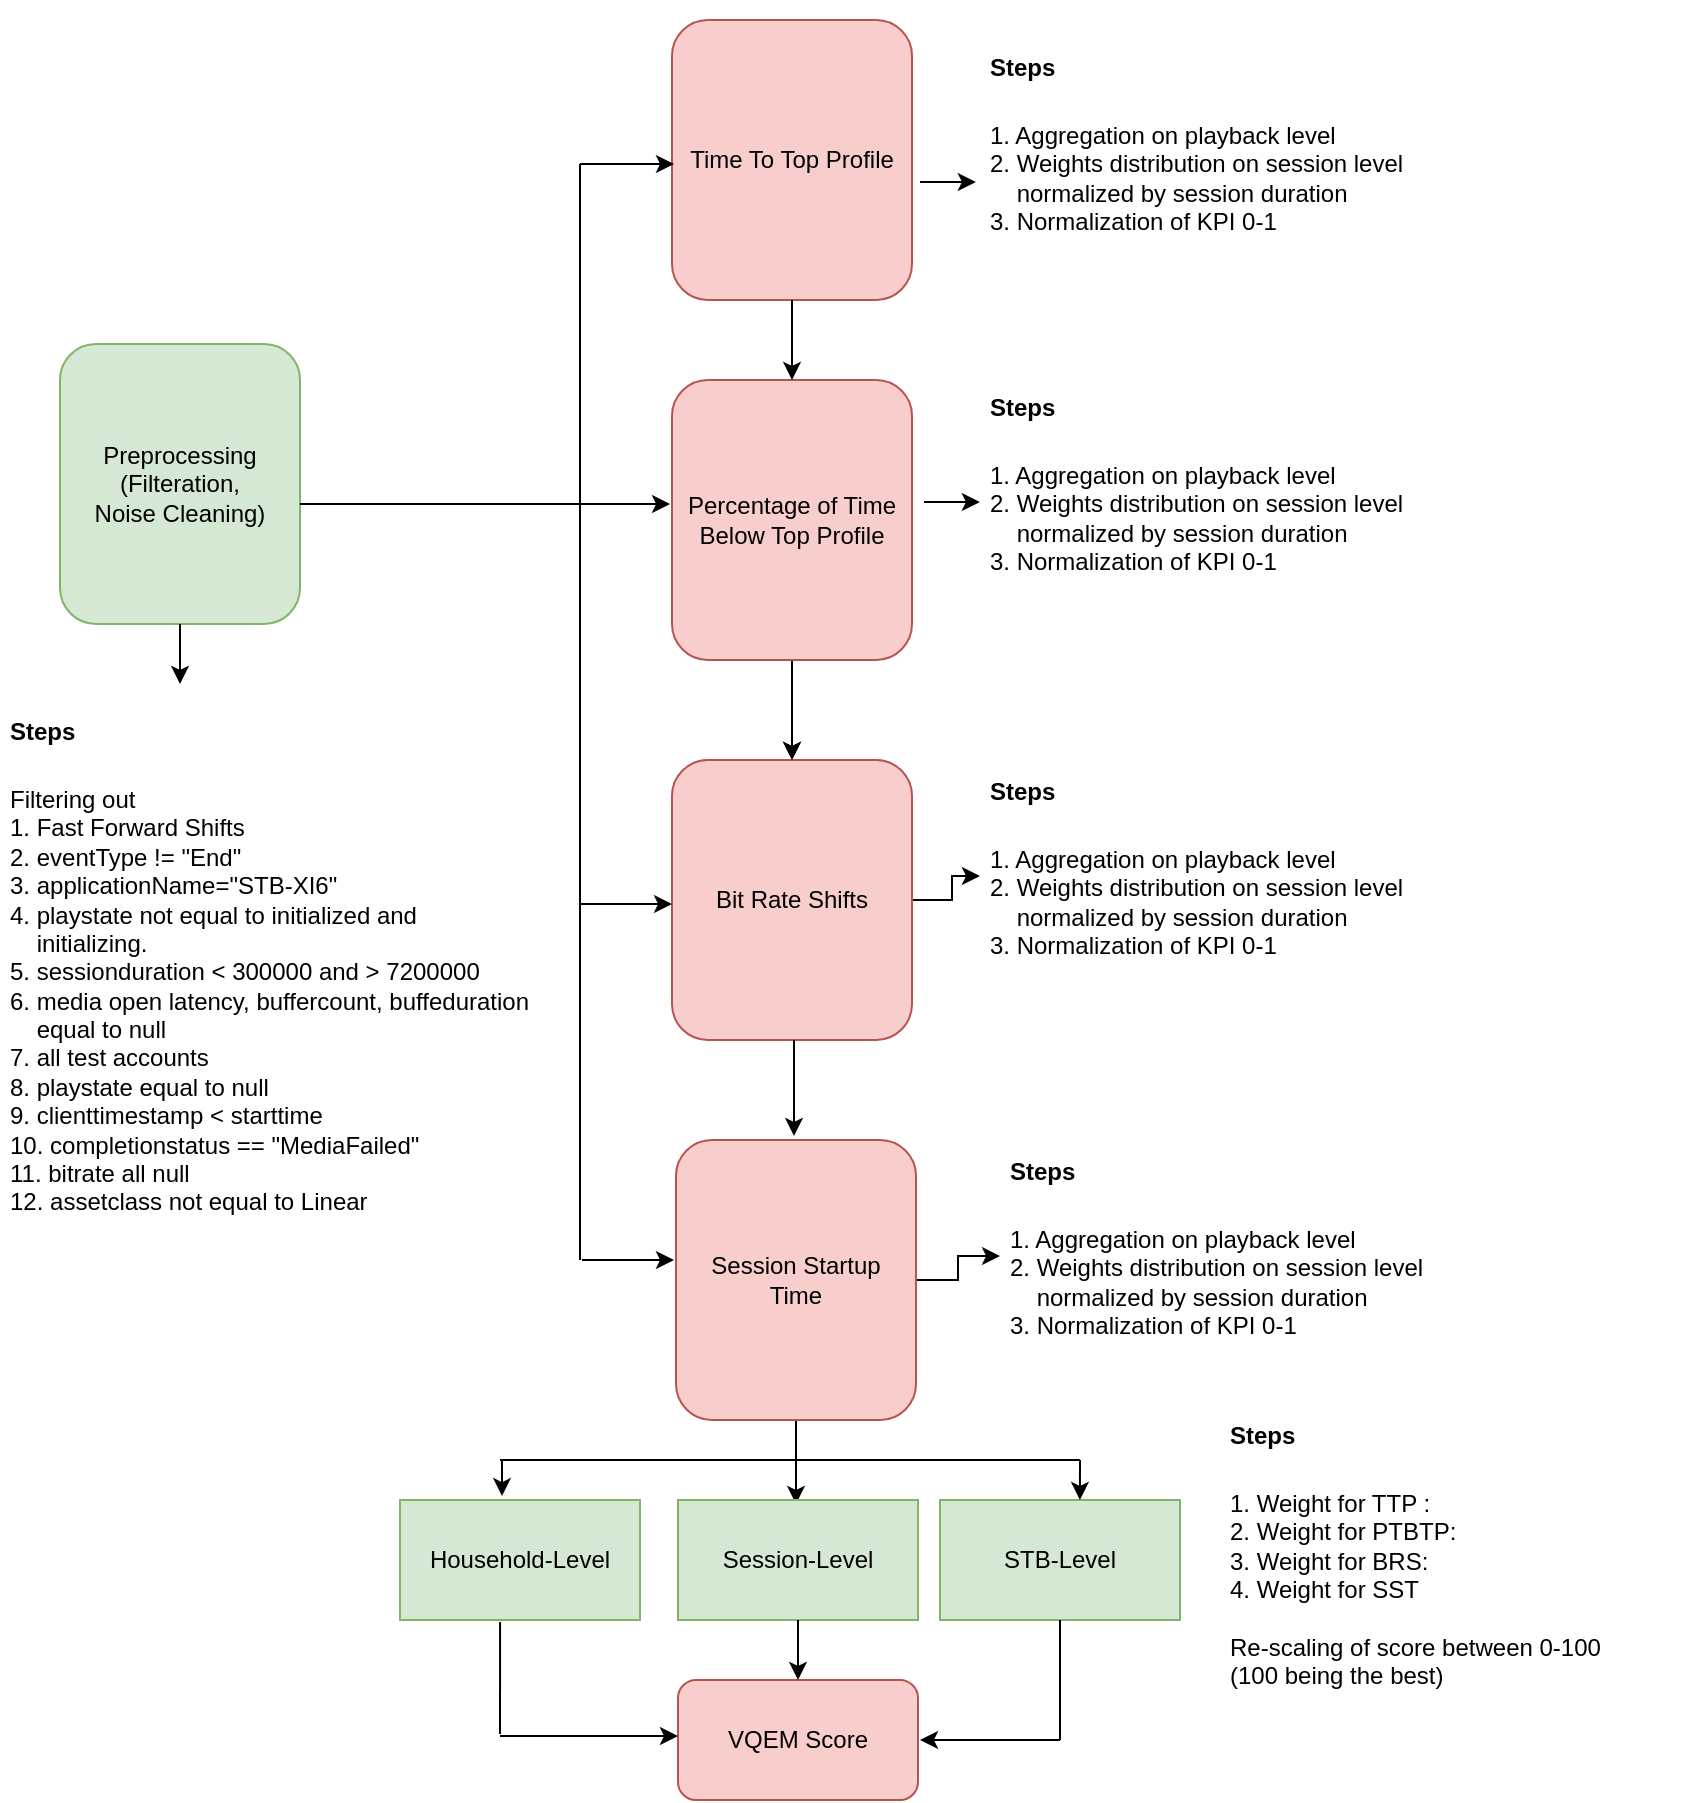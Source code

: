 <mxfile version="15.3.7" type="device"><diagram id="ibdEGQ4qAdHiPaAoRTNH" name="Page-1"><mxGraphModel dx="1186" dy="640" grid="1" gridSize="10" guides="1" tooltips="1" connect="1" arrows="1" fold="1" page="1" pageScale="1" pageWidth="850" pageHeight="1100" math="0" shadow="0"><root><mxCell id="0"/><mxCell id="1" parent="0"/><mxCell id="ZIlKBakY__LzXmL3yLlI-2" value="Preprocessing&lt;br&gt;(Filteration,&lt;br&gt;Noise Cleaning)" style="rounded=1;whiteSpace=wrap;html=1;fillColor=#d5e8d4;strokeColor=#82b366;" parent="1" vertex="1"><mxGeometry x="60" y="222" width="120" height="140" as="geometry"/></mxCell><mxCell id="ZIlKBakY__LzXmL3yLlI-3" value="Time To Top Profile" style="rounded=1;whiteSpace=wrap;html=1;fillColor=#f8cecc;strokeColor=#b85450;" parent="1" vertex="1"><mxGeometry x="366" y="60" width="120" height="140" as="geometry"/></mxCell><mxCell id="ZIlKBakY__LzXmL3yLlI-24" value="" style="edgeStyle=orthogonalEdgeStyle;rounded=0;orthogonalLoop=1;jettySize=auto;html=1;" parent="1" source="ZIlKBakY__LzXmL3yLlI-4" target="ZIlKBakY__LzXmL3yLlI-5" edge="1"><mxGeometry relative="1" as="geometry"/></mxCell><mxCell id="ZIlKBakY__LzXmL3yLlI-4" value="Percentage of Time Below Top Profile" style="rounded=1;whiteSpace=wrap;html=1;fillColor=#f8cecc;strokeColor=#b85450;" parent="1" vertex="1"><mxGeometry x="366" y="240" width="120" height="140" as="geometry"/></mxCell><mxCell id="ZIlKBakY__LzXmL3yLlI-33" value="" style="edgeStyle=orthogonalEdgeStyle;rounded=0;orthogonalLoop=1;jettySize=auto;html=1;" parent="1" source="ZIlKBakY__LzXmL3yLlI-5" target="ZIlKBakY__LzXmL3yLlI-16" edge="1"><mxGeometry relative="1" as="geometry"/></mxCell><mxCell id="ZIlKBakY__LzXmL3yLlI-5" value="Bit Rate Shifts" style="rounded=1;whiteSpace=wrap;html=1;fillColor=#f8cecc;strokeColor=#b85450;" parent="1" vertex="1"><mxGeometry x="366" y="430" width="120" height="140" as="geometry"/></mxCell><mxCell id="ZIlKBakY__LzXmL3yLlI-7" value="" style="endArrow=none;html=1;exitX=1;exitY=0.571;exitDx=0;exitDy=0;exitPerimeter=0;" parent="1" source="ZIlKBakY__LzXmL3yLlI-2" edge="1"><mxGeometry width="50" height="50" relative="1" as="geometry"><mxPoint x="400" y="402" as="sourcePoint"/><mxPoint x="320" y="302" as="targetPoint"/></mxGeometry></mxCell><mxCell id="ZIlKBakY__LzXmL3yLlI-9" value="" style="endArrow=none;html=1;" parent="1" edge="1"><mxGeometry width="50" height="50" relative="1" as="geometry"><mxPoint x="320" y="680" as="sourcePoint"/><mxPoint x="320" y="132" as="targetPoint"/></mxGeometry></mxCell><mxCell id="ZIlKBakY__LzXmL3yLlI-10" value="" style="endArrow=classic;html=1;" parent="1" edge="1"><mxGeometry width="50" height="50" relative="1" as="geometry"><mxPoint x="320" y="132" as="sourcePoint"/><mxPoint x="367" y="132" as="targetPoint"/></mxGeometry></mxCell><mxCell id="ZIlKBakY__LzXmL3yLlI-11" value="" style="endArrow=classic;html=1;entryX=-0.008;entryY=0.443;entryDx=0;entryDy=0;entryPerimeter=0;" parent="1" target="ZIlKBakY__LzXmL3yLlI-4" edge="1"><mxGeometry width="50" height="50" relative="1" as="geometry"><mxPoint x="320" y="302" as="sourcePoint"/><mxPoint x="360" y="302" as="targetPoint"/></mxGeometry></mxCell><mxCell id="ZIlKBakY__LzXmL3yLlI-12" value="" style="endArrow=classic;html=1;" parent="1" edge="1"><mxGeometry width="50" height="50" relative="1" as="geometry"><mxPoint x="320" y="502" as="sourcePoint"/><mxPoint x="366" y="502" as="targetPoint"/></mxGeometry></mxCell><mxCell id="ZIlKBakY__LzXmL3yLlI-13" value="&lt;h1&gt;&lt;font style=&quot;font-size: 12px&quot;&gt;Steps&lt;/font&gt;&lt;/h1&gt;&lt;div&gt;&lt;font style=&quot;font-size: 12px&quot;&gt;1. Aggregation on playback level&lt;/font&gt;&lt;/div&gt;&lt;div&gt;&lt;font style=&quot;font-size: 12px&quot;&gt;2. Weights distribution on session level&lt;/font&gt;&lt;/div&gt;&lt;div&gt;&lt;font style=&quot;font-size: 12px&quot;&gt;&amp;nbsp; &amp;nbsp; normalized by session duration&lt;/font&gt;&lt;/div&gt;&lt;div&gt;&lt;font style=&quot;font-size: 12px&quot;&gt;3. Normalization of KPI 0-1&lt;/font&gt;&lt;/div&gt;&lt;div&gt;&lt;font style=&quot;font-size: 12px&quot;&gt;&lt;br&gt;&lt;/font&gt;&lt;/div&gt;" style="text;html=1;strokeColor=none;fillColor=none;spacing=5;spacingTop=-20;whiteSpace=wrap;overflow=hidden;rounded=0;" parent="1" vertex="1"><mxGeometry x="520" y="60" width="230" height="132" as="geometry"/></mxCell><mxCell id="ZIlKBakY__LzXmL3yLlI-14" value="" style="endArrow=classic;html=1;entryX=-0.009;entryY=0.614;entryDx=0;entryDy=0;entryPerimeter=0;" parent="1" target="ZIlKBakY__LzXmL3yLlI-13" edge="1"><mxGeometry width="50" height="50" relative="1" as="geometry"><mxPoint x="490" y="141" as="sourcePoint"/><mxPoint x="450" y="352" as="targetPoint"/></mxGeometry></mxCell><mxCell id="ZIlKBakY__LzXmL3yLlI-15" value="&lt;h1&gt;&lt;font style=&quot;font-size: 12px&quot;&gt;Steps&lt;/font&gt;&lt;/h1&gt;&lt;div&gt;&lt;font style=&quot;font-size: 12px&quot;&gt;1. Aggregation on playback level&lt;/font&gt;&lt;/div&gt;&lt;div&gt;&lt;font style=&quot;font-size: 12px&quot;&gt;2. Weights distribution on session level&amp;nbsp;&amp;nbsp;&lt;/font&gt;&lt;/div&gt;&lt;div&gt;&lt;span&gt;&amp;nbsp; &amp;nbsp; normalized by session duration&lt;/span&gt;&lt;br&gt;&lt;/div&gt;&lt;div&gt;&lt;span&gt;3. Normalization of KPI 0-1&lt;/span&gt;&lt;/div&gt;&lt;div&gt;&lt;font style=&quot;font-size: 12px&quot;&gt;&lt;br&gt;&lt;/font&gt;&lt;/div&gt;" style="text;html=1;strokeColor=none;fillColor=none;spacing=5;spacingTop=-20;whiteSpace=wrap;overflow=hidden;rounded=0;" parent="1" vertex="1"><mxGeometry x="520" y="230" width="230" height="132" as="geometry"/></mxCell><mxCell id="ZIlKBakY__LzXmL3yLlI-16" value="&lt;h1&gt;&lt;font style=&quot;font-size: 12px&quot;&gt;Steps&lt;/font&gt;&lt;/h1&gt;&lt;div&gt;&lt;font style=&quot;font-size: 12px&quot;&gt;1. Aggregation on playback level&lt;/font&gt;&lt;/div&gt;&lt;div&gt;&lt;font style=&quot;font-size: 12px&quot;&gt;2. Weights distribution on session level&amp;nbsp;&amp;nbsp;&lt;/font&gt;&lt;/div&gt;&lt;div&gt;&lt;span&gt;&amp;nbsp; &amp;nbsp; normalized by session duration&lt;/span&gt;&lt;br&gt;&lt;/div&gt;&lt;div&gt;&lt;span&gt;3. Normalization of KPI 0-1&lt;/span&gt;&lt;/div&gt;&lt;div&gt;&lt;font style=&quot;font-size: 12px&quot;&gt;&lt;br&gt;&lt;/font&gt;&lt;/div&gt;" style="text;html=1;strokeColor=none;fillColor=none;spacing=5;spacingTop=-20;whiteSpace=wrap;overflow=hidden;rounded=0;" parent="1" vertex="1"><mxGeometry x="520" y="422" width="230" height="132" as="geometry"/></mxCell><mxCell id="ZIlKBakY__LzXmL3yLlI-17" value="" style="endArrow=classic;html=1;entryX=-0.009;entryY=0.614;entryDx=0;entryDy=0;entryPerimeter=0;" parent="1" edge="1"><mxGeometry width="50" height="50" relative="1" as="geometry"><mxPoint x="492" y="301" as="sourcePoint"/><mxPoint x="519.93" y="301.048" as="targetPoint"/></mxGeometry></mxCell><mxCell id="ZIlKBakY__LzXmL3yLlI-18" value="" style="endArrow=classic;html=1;" parent="1" source="ZIlKBakY__LzXmL3yLlI-3" target="ZIlKBakY__LzXmL3yLlI-4" edge="1"><mxGeometry width="50" height="50" relative="1" as="geometry"><mxPoint x="400" y="402" as="sourcePoint"/><mxPoint x="450" y="352" as="targetPoint"/></mxGeometry></mxCell><mxCell id="ZIlKBakY__LzXmL3yLlI-22" value="" style="endArrow=classic;html=1;entryX=0.5;entryY=0;entryDx=0;entryDy=0;" parent="1" target="ZIlKBakY__LzXmL3yLlI-5" edge="1"><mxGeometry width="50" height="50" relative="1" as="geometry"><mxPoint x="426" y="382" as="sourcePoint"/><mxPoint x="450" y="352" as="targetPoint"/></mxGeometry></mxCell><mxCell id="ZIlKBakY__LzXmL3yLlI-25" value="" style="endArrow=classic;html=1;entryX=0.5;entryY=0;entryDx=0;entryDy=0;" parent="1" edge="1"><mxGeometry width="50" height="50" relative="1" as="geometry"><mxPoint x="427" y="570" as="sourcePoint"/><mxPoint x="427" y="618" as="targetPoint"/></mxGeometry></mxCell><mxCell id="ZIlKBakY__LzXmL3yLlI-28" value="&lt;h1&gt;&lt;font style=&quot;font-size: 12px&quot;&gt;Steps&lt;/font&gt;&lt;/h1&gt;&lt;div&gt;1. Weight for TTP :&amp;nbsp;&lt;/div&gt;&lt;div&gt;2. Weight for PTBTP:&amp;nbsp;&lt;/div&gt;&lt;div&gt;3. Weight for BRS:&amp;nbsp;&lt;/div&gt;&lt;div&gt;4. Weight for SST&lt;/div&gt;&lt;div&gt;&lt;br&gt;&lt;/div&gt;&lt;div&gt;Re-scaling of score between 0-100&lt;/div&gt;&lt;div&gt;(100 being the best)&lt;/div&gt;" style="text;html=1;strokeColor=none;fillColor=none;spacing=5;spacingTop=-20;whiteSpace=wrap;overflow=hidden;rounded=0;" parent="1" vertex="1"><mxGeometry x="640" y="744" width="230" height="151" as="geometry"/></mxCell><mxCell id="ZIlKBakY__LzXmL3yLlI-29" value="&lt;h1&gt;&lt;font style=&quot;font-size: 12px&quot;&gt;Steps&lt;/font&gt;&lt;/h1&gt;&lt;div&gt;Filtering out&lt;/div&gt;&lt;div&gt;1. Fast Forward Shifts&lt;/div&gt;&lt;div&gt;2. eventType != &quot;End&quot;&lt;/div&gt;&lt;div&gt;3. applicationName=&quot;STB-XI6&quot;&lt;/div&gt;&lt;div&gt;4. playstate not equal to initialized and&amp;nbsp; &amp;nbsp;&lt;/div&gt;&lt;div&gt;&lt;span&gt;&amp;nbsp; &amp;nbsp; initializing.&lt;/span&gt;&lt;br&gt;&lt;/div&gt;&lt;div&gt;&lt;span&gt;5. sessionduration &amp;lt; 300000 and &amp;gt; 7200000&lt;/span&gt;&lt;/div&gt;&lt;div&gt;&lt;span&gt;6. media open latency, buffercount, buffeduration&amp;nbsp;&lt;/span&gt;&lt;/div&gt;&lt;div&gt;&lt;span&gt;&amp;nbsp; &amp;nbsp; equal to null&lt;/span&gt;&lt;br&gt;&lt;/div&gt;&lt;div&gt;&lt;span&gt;7. all test accounts&lt;/span&gt;&lt;/div&gt;&lt;div&gt;&lt;span&gt;8. playstate equal to null&lt;/span&gt;&lt;/div&gt;&lt;div&gt;&lt;span&gt;9. clienttimestamp &amp;lt; starttime&lt;/span&gt;&lt;/div&gt;&lt;div&gt;&lt;span&gt;10. completionstatus == &quot;MediaFailed&quot;&lt;/span&gt;&lt;/div&gt;&lt;div&gt;&lt;span&gt;11. bitrate all null&lt;/span&gt;&lt;/div&gt;&lt;div&gt;&lt;span&gt;12. assetclass not equal to Linear&lt;/span&gt;&lt;/div&gt;&lt;div&gt;&lt;br&gt;&lt;/div&gt;&lt;div&gt;&lt;span&gt;&lt;br&gt;&lt;/span&gt;&lt;/div&gt;&lt;div&gt;&lt;font style=&quot;font-size: 12px&quot;&gt;&lt;br&gt;&lt;/font&gt;&lt;/div&gt;" style="text;html=1;strokeColor=none;fillColor=none;spacing=5;spacingTop=-20;whiteSpace=wrap;overflow=hidden;rounded=0;" parent="1" vertex="1"><mxGeometry x="30" y="392" width="280" height="300" as="geometry"/></mxCell><mxCell id="ZIlKBakY__LzXmL3yLlI-30" value="" style="endArrow=classic;html=1;exitX=0.5;exitY=1;exitDx=0;exitDy=0;" parent="1" source="ZIlKBakY__LzXmL3yLlI-2" edge="1"><mxGeometry width="50" height="50" relative="1" as="geometry"><mxPoint x="400" y="432" as="sourcePoint"/><mxPoint x="120" y="392" as="targetPoint"/></mxGeometry></mxCell><mxCell id="ZOZBT9g5ohZrL8WdrX7I-5" value="" style="edgeStyle=orthogonalEdgeStyle;rounded=0;orthogonalLoop=1;jettySize=auto;html=1;" parent="1" source="ZOZBT9g5ohZrL8WdrX7I-1" target="ZOZBT9g5ohZrL8WdrX7I-2" edge="1"><mxGeometry relative="1" as="geometry"/></mxCell><mxCell id="ZOZBT9g5ohZrL8WdrX7I-7" value="" style="edgeStyle=orthogonalEdgeStyle;rounded=0;orthogonalLoop=1;jettySize=auto;html=1;" parent="1" source="ZOZBT9g5ohZrL8WdrX7I-1" edge="1"><mxGeometry relative="1" as="geometry"><mxPoint x="428" y="802" as="targetPoint"/></mxGeometry></mxCell><mxCell id="ZOZBT9g5ohZrL8WdrX7I-1" value="Session Startup &lt;br&gt;Time" style="rounded=1;whiteSpace=wrap;html=1;fillColor=#f8cecc;strokeColor=#b85450;" parent="1" vertex="1"><mxGeometry x="368" y="620" width="120" height="140" as="geometry"/></mxCell><mxCell id="ZOZBT9g5ohZrL8WdrX7I-2" value="&lt;h1&gt;&lt;font style=&quot;font-size: 12px&quot;&gt;Steps&lt;/font&gt;&lt;/h1&gt;&lt;div&gt;&lt;font style=&quot;font-size: 12px&quot;&gt;1. Aggregation on playback level&lt;/font&gt;&lt;/div&gt;&lt;div&gt;&lt;font style=&quot;font-size: 12px&quot;&gt;2. Weights distribution on session level&amp;nbsp;&amp;nbsp;&lt;/font&gt;&lt;/div&gt;&lt;div&gt;&lt;span&gt;&amp;nbsp; &amp;nbsp; normalized by session duration&lt;/span&gt;&lt;br&gt;&lt;/div&gt;&lt;div&gt;&lt;span&gt;3. Normalization of KPI 0-1&lt;/span&gt;&lt;/div&gt;&lt;div&gt;&lt;font style=&quot;font-size: 12px&quot;&gt;&lt;br&gt;&lt;/font&gt;&lt;/div&gt;" style="text;html=1;strokeColor=none;fillColor=none;spacing=5;spacingTop=-20;whiteSpace=wrap;overflow=hidden;rounded=0;" parent="1" vertex="1"><mxGeometry x="530" y="612" width="230" height="132" as="geometry"/></mxCell><mxCell id="RgVGgfgcX6J12BuZS7eQ-1" value="Household-Level" style="rounded=0;whiteSpace=wrap;html=1;fillColor=#d5e8d4;strokeColor=#82b366;" vertex="1" parent="1"><mxGeometry x="230" y="800" width="120" height="60" as="geometry"/></mxCell><mxCell id="RgVGgfgcX6J12BuZS7eQ-2" value="" style="endArrow=classic;html=1;" edge="1" parent="1"><mxGeometry width="50" height="50" relative="1" as="geometry"><mxPoint x="321" y="680" as="sourcePoint"/><mxPoint x="367" y="680" as="targetPoint"/></mxGeometry></mxCell><mxCell id="RgVGgfgcX6J12BuZS7eQ-3" value="Session-Level" style="rounded=0;whiteSpace=wrap;html=1;fillColor=#d5e8d4;strokeColor=#82b366;" vertex="1" parent="1"><mxGeometry x="369" y="800" width="120" height="60" as="geometry"/></mxCell><mxCell id="RgVGgfgcX6J12BuZS7eQ-4" value="STB-Level" style="rounded=0;whiteSpace=wrap;html=1;fillColor=#d5e8d4;strokeColor=#82b366;" vertex="1" parent="1"><mxGeometry x="500" y="800" width="120" height="60" as="geometry"/></mxCell><mxCell id="RgVGgfgcX6J12BuZS7eQ-5" value="" style="endArrow=none;html=1;" edge="1" parent="1"><mxGeometry width="50" height="50" relative="1" as="geometry"><mxPoint x="280" y="780" as="sourcePoint"/><mxPoint x="570" y="780" as="targetPoint"/></mxGeometry></mxCell><mxCell id="RgVGgfgcX6J12BuZS7eQ-6" value="" style="endArrow=classic;html=1;entryX=0.425;entryY=-0.033;entryDx=0;entryDy=0;entryPerimeter=0;" edge="1" parent="1" target="RgVGgfgcX6J12BuZS7eQ-1"><mxGeometry width="50" height="50" relative="1" as="geometry"><mxPoint x="281" y="780" as="sourcePoint"/><mxPoint x="450" y="650" as="targetPoint"/></mxGeometry></mxCell><mxCell id="RgVGgfgcX6J12BuZS7eQ-7" value="" style="endArrow=classic;html=1;entryX=0.583;entryY=0;entryDx=0;entryDy=0;entryPerimeter=0;" edge="1" parent="1" target="RgVGgfgcX6J12BuZS7eQ-4"><mxGeometry width="50" height="50" relative="1" as="geometry"><mxPoint x="570" y="780" as="sourcePoint"/><mxPoint x="339" y="808.02" as="targetPoint"/></mxGeometry></mxCell><mxCell id="RgVGgfgcX6J12BuZS7eQ-8" value="VQEM Score" style="rounded=1;whiteSpace=wrap;html=1;fillColor=#f8cecc;strokeColor=#b85450;" vertex="1" parent="1"><mxGeometry x="369" y="890" width="120" height="60" as="geometry"/></mxCell><mxCell id="RgVGgfgcX6J12BuZS7eQ-9" value="" style="endArrow=classic;html=1;entryX=0.5;entryY=0;entryDx=0;entryDy=0;exitX=0.5;exitY=1;exitDx=0;exitDy=0;" edge="1" parent="1" source="RgVGgfgcX6J12BuZS7eQ-3" target="RgVGgfgcX6J12BuZS7eQ-8"><mxGeometry width="50" height="50" relative="1" as="geometry"><mxPoint x="400" y="830" as="sourcePoint"/><mxPoint x="450" y="780" as="targetPoint"/></mxGeometry></mxCell><mxCell id="RgVGgfgcX6J12BuZS7eQ-10" value="" style="endArrow=none;html=1;entryX=0.417;entryY=1.067;entryDx=0;entryDy=0;entryPerimeter=0;" edge="1" parent="1"><mxGeometry width="50" height="50" relative="1" as="geometry"><mxPoint x="280" y="917" as="sourcePoint"/><mxPoint x="280.04" y="861.02" as="targetPoint"/></mxGeometry></mxCell><mxCell id="RgVGgfgcX6J12BuZS7eQ-11" value="" style="endArrow=classic;html=1;entryX=0;entryY=0.5;entryDx=0;entryDy=0;" edge="1" parent="1"><mxGeometry width="50" height="50" relative="1" as="geometry"><mxPoint x="280" y="918" as="sourcePoint"/><mxPoint x="369" y="918" as="targetPoint"/></mxGeometry></mxCell><mxCell id="RgVGgfgcX6J12BuZS7eQ-12" value="" style="endArrow=none;html=1;entryX=0.5;entryY=1;entryDx=0;entryDy=0;" edge="1" parent="1" target="RgVGgfgcX6J12BuZS7eQ-4"><mxGeometry width="50" height="50" relative="1" as="geometry"><mxPoint x="560" y="920" as="sourcePoint"/><mxPoint x="450" y="780" as="targetPoint"/></mxGeometry></mxCell><mxCell id="RgVGgfgcX6J12BuZS7eQ-13" value="" style="endArrow=classic;html=1;" edge="1" parent="1"><mxGeometry width="50" height="50" relative="1" as="geometry"><mxPoint x="560" y="920" as="sourcePoint"/><mxPoint x="490" y="920" as="targetPoint"/></mxGeometry></mxCell></root></mxGraphModel></diagram></mxfile>